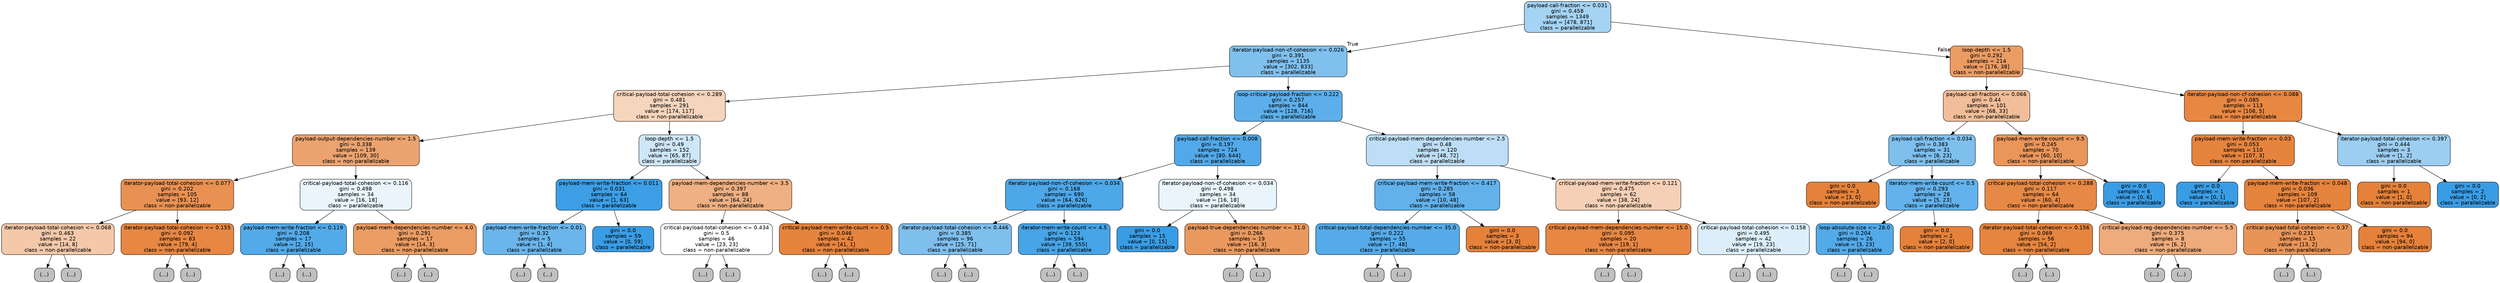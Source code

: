 digraph Tree {
node [shape=box, style="filled, rounded", color="black", fontname=helvetica] ;
edge [fontname=helvetica] ;
0 [label="payload-call-fraction <= 0.031\ngini = 0.458\nsamples = 1349\nvalue = [478, 871]\nclass = parallelizable", fillcolor="#399de573"] ;
1 [label="iterator-payload-non-cf-cohesion <= 0.026\ngini = 0.391\nsamples = 1135\nvalue = [302, 833]\nclass = parallelizable", fillcolor="#399de5a3"] ;
0 -> 1 [labeldistance=2.5, labelangle=45, headlabel="True"] ;
2 [label="critical-payload-total-cohesion <= 0.289\ngini = 0.481\nsamples = 291\nvalue = [174, 117]\nclass = non-parallelizable", fillcolor="#e5813954"] ;
1 -> 2 ;
3 [label="payload-output-dependencies-number <= 1.5\ngini = 0.338\nsamples = 139\nvalue = [109, 30]\nclass = non-parallelizable", fillcolor="#e58139b9"] ;
2 -> 3 ;
4 [label="iterator-payload-total-cohesion <= 0.077\ngini = 0.202\nsamples = 105\nvalue = [93, 12]\nclass = non-parallelizable", fillcolor="#e58139de"] ;
3 -> 4 ;
5 [label="iterator-payload-total-cohesion <= 0.068\ngini = 0.463\nsamples = 22\nvalue = [14, 8]\nclass = non-parallelizable", fillcolor="#e581396d"] ;
4 -> 5 ;
6 [label="(...)", fillcolor="#C0C0C0"] ;
5 -> 6 ;
17 [label="(...)", fillcolor="#C0C0C0"] ;
5 -> 17 ;
18 [label="iterator-payload-total-cohesion <= 0.155\ngini = 0.092\nsamples = 83\nvalue = [79, 4]\nclass = non-parallelizable", fillcolor="#e58139f2"] ;
4 -> 18 ;
19 [label="(...)", fillcolor="#C0C0C0"] ;
18 -> 19 ;
24 [label="(...)", fillcolor="#C0C0C0"] ;
18 -> 24 ;
29 [label="critical-payload-total-cohesion <= 0.116\ngini = 0.498\nsamples = 34\nvalue = [16, 18]\nclass = parallelizable", fillcolor="#399de51c"] ;
3 -> 29 ;
30 [label="payload-mem-write-fraction <= 0.119\ngini = 0.208\nsamples = 17\nvalue = [2, 15]\nclass = parallelizable", fillcolor="#399de5dd"] ;
29 -> 30 ;
31 [label="(...)", fillcolor="#C0C0C0"] ;
30 -> 31 ;
32 [label="(...)", fillcolor="#C0C0C0"] ;
30 -> 32 ;
35 [label="payload-mem-dependencies-number <= 4.0\ngini = 0.291\nsamples = 17\nvalue = [14, 3]\nclass = non-parallelizable", fillcolor="#e58139c8"] ;
29 -> 35 ;
36 [label="(...)", fillcolor="#C0C0C0"] ;
35 -> 36 ;
37 [label="(...)", fillcolor="#C0C0C0"] ;
35 -> 37 ;
40 [label="loop-depth <= 1.5\ngini = 0.49\nsamples = 152\nvalue = [65, 87]\nclass = parallelizable", fillcolor="#399de540"] ;
2 -> 40 ;
41 [label="payload-mem-write-fraction <= 0.011\ngini = 0.031\nsamples = 64\nvalue = [1, 63]\nclass = parallelizable", fillcolor="#399de5fb"] ;
40 -> 41 ;
42 [label="payload-mem-write-fraction <= 0.01\ngini = 0.32\nsamples = 5\nvalue = [1, 4]\nclass = parallelizable", fillcolor="#399de5bf"] ;
41 -> 42 ;
43 [label="(...)", fillcolor="#C0C0C0"] ;
42 -> 43 ;
44 [label="(...)", fillcolor="#C0C0C0"] ;
42 -> 44 ;
45 [label="gini = 0.0\nsamples = 59\nvalue = [0, 59]\nclass = parallelizable", fillcolor="#399de5ff"] ;
41 -> 45 ;
46 [label="payload-mem-dependencies-number <= 3.5\ngini = 0.397\nsamples = 88\nvalue = [64, 24]\nclass = non-parallelizable", fillcolor="#e581399f"] ;
40 -> 46 ;
47 [label="critical-payload-total-cohesion <= 0.434\ngini = 0.5\nsamples = 46\nvalue = [23, 23]\nclass = non-parallelizable", fillcolor="#e5813900"] ;
46 -> 47 ;
48 [label="(...)", fillcolor="#C0C0C0"] ;
47 -> 48 ;
59 [label="(...)", fillcolor="#C0C0C0"] ;
47 -> 59 ;
62 [label="critical-payload-mem-write-count <= 0.5\ngini = 0.046\nsamples = 42\nvalue = [41, 1]\nclass = non-parallelizable", fillcolor="#e58139f9"] ;
46 -> 62 ;
63 [label="(...)", fillcolor="#C0C0C0"] ;
62 -> 63 ;
66 [label="(...)", fillcolor="#C0C0C0"] ;
62 -> 66 ;
67 [label="loop-critical-payload-fraction <= 0.222\ngini = 0.257\nsamples = 844\nvalue = [128, 716]\nclass = parallelizable", fillcolor="#399de5d1"] ;
1 -> 67 ;
68 [label="payload-call-fraction <= 0.008\ngini = 0.197\nsamples = 724\nvalue = [80, 644]\nclass = parallelizable", fillcolor="#399de5df"] ;
67 -> 68 ;
69 [label="iterator-payload-non-cf-cohesion <= 0.034\ngini = 0.168\nsamples = 690\nvalue = [64, 626]\nclass = parallelizable", fillcolor="#399de5e5"] ;
68 -> 69 ;
70 [label="iterator-payload-total-cohesion <= 0.446\ngini = 0.385\nsamples = 96\nvalue = [25, 71]\nclass = parallelizable", fillcolor="#399de5a5"] ;
69 -> 70 ;
71 [label="(...)", fillcolor="#C0C0C0"] ;
70 -> 71 ;
84 [label="(...)", fillcolor="#C0C0C0"] ;
70 -> 84 ;
93 [label="iterator-mem-write-count <= 4.5\ngini = 0.123\nsamples = 594\nvalue = [39, 555]\nclass = parallelizable", fillcolor="#399de5ed"] ;
69 -> 93 ;
94 [label="(...)", fillcolor="#C0C0C0"] ;
93 -> 94 ;
175 [label="(...)", fillcolor="#C0C0C0"] ;
93 -> 175 ;
176 [label="iterator-payload-non-cf-cohesion <= 0.034\ngini = 0.498\nsamples = 34\nvalue = [16, 18]\nclass = parallelizable", fillcolor="#399de51c"] ;
68 -> 176 ;
177 [label="gini = 0.0\nsamples = 15\nvalue = [0, 15]\nclass = parallelizable", fillcolor="#399de5ff"] ;
176 -> 177 ;
178 [label="payload-true-dependencies-number <= 31.0\ngini = 0.266\nsamples = 19\nvalue = [16, 3]\nclass = non-parallelizable", fillcolor="#e58139cf"] ;
176 -> 178 ;
179 [label="(...)", fillcolor="#C0C0C0"] ;
178 -> 179 ;
180 [label="(...)", fillcolor="#C0C0C0"] ;
178 -> 180 ;
183 [label="critical-payload-mem-dependencies-number <= 2.5\ngini = 0.48\nsamples = 120\nvalue = [48, 72]\nclass = parallelizable", fillcolor="#399de555"] ;
67 -> 183 ;
184 [label="critical-payload-mem-write-fraction <= 0.417\ngini = 0.285\nsamples = 58\nvalue = [10, 48]\nclass = parallelizable", fillcolor="#399de5ca"] ;
183 -> 184 ;
185 [label="critical-payload-total-dependencies-number <= 35.0\ngini = 0.222\nsamples = 55\nvalue = [7, 48]\nclass = parallelizable", fillcolor="#399de5da"] ;
184 -> 185 ;
186 [label="(...)", fillcolor="#C0C0C0"] ;
185 -> 186 ;
201 [label="(...)", fillcolor="#C0C0C0"] ;
185 -> 201 ;
202 [label="gini = 0.0\nsamples = 3\nvalue = [3, 0]\nclass = non-parallelizable", fillcolor="#e58139ff"] ;
184 -> 202 ;
203 [label="critical-payload-mem-write-fraction <= 0.121\ngini = 0.475\nsamples = 62\nvalue = [38, 24]\nclass = non-parallelizable", fillcolor="#e581395e"] ;
183 -> 203 ;
204 [label="critical-payload-mem-dependencies-number <= 15.0\ngini = 0.095\nsamples = 20\nvalue = [19, 1]\nclass = non-parallelizable", fillcolor="#e58139f2"] ;
203 -> 204 ;
205 [label="(...)", fillcolor="#C0C0C0"] ;
204 -> 205 ;
206 [label="(...)", fillcolor="#C0C0C0"] ;
204 -> 206 ;
209 [label="critical-payload-total-cohesion <= 0.158\ngini = 0.495\nsamples = 42\nvalue = [19, 23]\nclass = parallelizable", fillcolor="#399de52c"] ;
203 -> 209 ;
210 [label="(...)", fillcolor="#C0C0C0"] ;
209 -> 210 ;
215 [label="(...)", fillcolor="#C0C0C0"] ;
209 -> 215 ;
226 [label="loop-depth <= 1.5\ngini = 0.292\nsamples = 214\nvalue = [176, 38]\nclass = non-parallelizable", fillcolor="#e58139c8"] ;
0 -> 226 [labeldistance=2.5, labelangle=-45, headlabel="False"] ;
227 [label="payload-call-fraction <= 0.066\ngini = 0.44\nsamples = 101\nvalue = [68, 33]\nclass = non-parallelizable", fillcolor="#e5813983"] ;
226 -> 227 ;
228 [label="payload-call-fraction <= 0.034\ngini = 0.383\nsamples = 31\nvalue = [8, 23]\nclass = parallelizable", fillcolor="#399de5a6"] ;
227 -> 228 ;
229 [label="gini = 0.0\nsamples = 3\nvalue = [3, 0]\nclass = non-parallelizable", fillcolor="#e58139ff"] ;
228 -> 229 ;
230 [label="iterator-mem-write-count <= 0.5\ngini = 0.293\nsamples = 28\nvalue = [5, 23]\nclass = parallelizable", fillcolor="#399de5c8"] ;
228 -> 230 ;
231 [label="loop-absolute-size <= 28.0\ngini = 0.204\nsamples = 26\nvalue = [3, 23]\nclass = parallelizable", fillcolor="#399de5de"] ;
230 -> 231 ;
232 [label="(...)", fillcolor="#C0C0C0"] ;
231 -> 232 ;
235 [label="(...)", fillcolor="#C0C0C0"] ;
231 -> 235 ;
238 [label="gini = 0.0\nsamples = 2\nvalue = [2, 0]\nclass = non-parallelizable", fillcolor="#e58139ff"] ;
230 -> 238 ;
239 [label="payload-mem-write-count <= 9.5\ngini = 0.245\nsamples = 70\nvalue = [60, 10]\nclass = non-parallelizable", fillcolor="#e58139d4"] ;
227 -> 239 ;
240 [label="critical-payload-total-cohesion <= 0.288\ngini = 0.117\nsamples = 64\nvalue = [60, 4]\nclass = non-parallelizable", fillcolor="#e58139ee"] ;
239 -> 240 ;
241 [label="iterator-payload-total-cohesion <= 0.156\ngini = 0.069\nsamples = 56\nvalue = [54, 2]\nclass = non-parallelizable", fillcolor="#e58139f6"] ;
240 -> 241 ;
242 [label="(...)", fillcolor="#C0C0C0"] ;
241 -> 242 ;
245 [label="(...)", fillcolor="#C0C0C0"] ;
241 -> 245 ;
250 [label="critical-payload-reg-dependencies-number <= 5.5\ngini = 0.375\nsamples = 8\nvalue = [6, 2]\nclass = non-parallelizable", fillcolor="#e58139aa"] ;
240 -> 250 ;
251 [label="(...)", fillcolor="#C0C0C0"] ;
250 -> 251 ;
252 [label="(...)", fillcolor="#C0C0C0"] ;
250 -> 252 ;
253 [label="gini = 0.0\nsamples = 6\nvalue = [0, 6]\nclass = parallelizable", fillcolor="#399de5ff"] ;
239 -> 253 ;
254 [label="iterator-payload-non-cf-cohesion <= 0.088\ngini = 0.085\nsamples = 113\nvalue = [108, 5]\nclass = non-parallelizable", fillcolor="#e58139f3"] ;
226 -> 254 ;
255 [label="payload-mem-write-fraction <= 0.03\ngini = 0.053\nsamples = 110\nvalue = [107, 3]\nclass = non-parallelizable", fillcolor="#e58139f8"] ;
254 -> 255 ;
256 [label="gini = 0.0\nsamples = 1\nvalue = [0, 1]\nclass = parallelizable", fillcolor="#399de5ff"] ;
255 -> 256 ;
257 [label="payload-mem-write-fraction <= 0.048\ngini = 0.036\nsamples = 109\nvalue = [107, 2]\nclass = non-parallelizable", fillcolor="#e58139fa"] ;
255 -> 257 ;
258 [label="critical-payload-total-cohesion <= 0.37\ngini = 0.231\nsamples = 15\nvalue = [13, 2]\nclass = non-parallelizable", fillcolor="#e58139d8"] ;
257 -> 258 ;
259 [label="(...)", fillcolor="#C0C0C0"] ;
258 -> 259 ;
260 [label="(...)", fillcolor="#C0C0C0"] ;
258 -> 260 ;
261 [label="gini = 0.0\nsamples = 94\nvalue = [94, 0]\nclass = non-parallelizable", fillcolor="#e58139ff"] ;
257 -> 261 ;
262 [label="iterator-payload-total-cohesion <= 0.397\ngini = 0.444\nsamples = 3\nvalue = [1, 2]\nclass = parallelizable", fillcolor="#399de57f"] ;
254 -> 262 ;
263 [label="gini = 0.0\nsamples = 1\nvalue = [1, 0]\nclass = non-parallelizable", fillcolor="#e58139ff"] ;
262 -> 263 ;
264 [label="gini = 0.0\nsamples = 2\nvalue = [0, 2]\nclass = parallelizable", fillcolor="#399de5ff"] ;
262 -> 264 ;
}